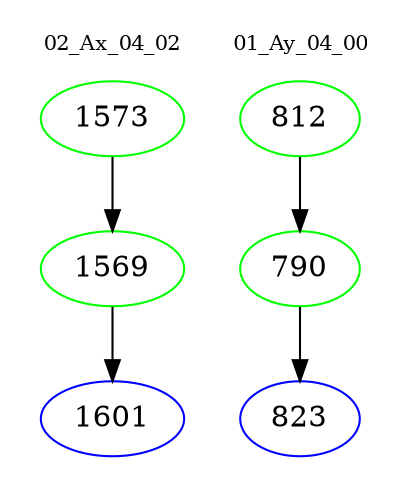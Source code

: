 digraph{
subgraph cluster_0 {
color = white
label = "02_Ax_04_02";
fontsize=10;
T0_1573 [label="1573", color="green"]
T0_1573 -> T0_1569 [color="black"]
T0_1569 [label="1569", color="green"]
T0_1569 -> T0_1601 [color="black"]
T0_1601 [label="1601", color="blue"]
}
subgraph cluster_1 {
color = white
label = "01_Ay_04_00";
fontsize=10;
T1_812 [label="812", color="green"]
T1_812 -> T1_790 [color="black"]
T1_790 [label="790", color="green"]
T1_790 -> T1_823 [color="black"]
T1_823 [label="823", color="blue"]
}
}
